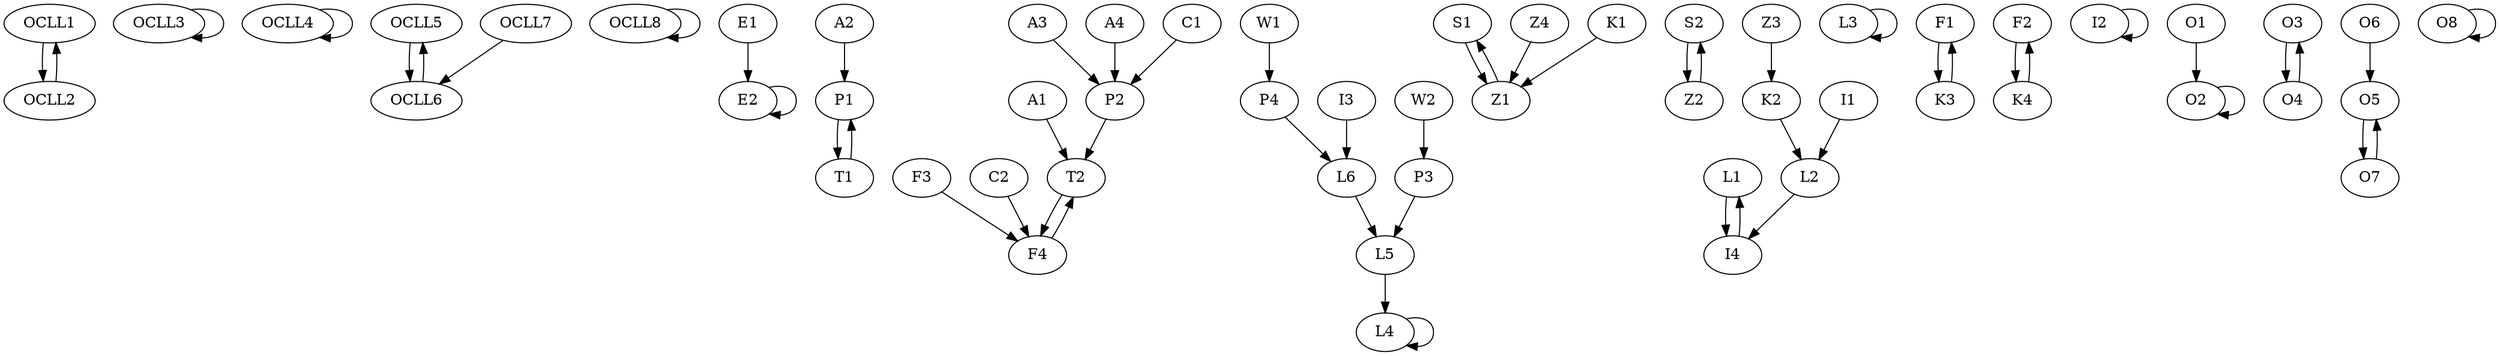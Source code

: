 digraph {

OCLL1	   -> OCLL2;
OCLL2	   -> OCLL1;
OCLL3	   -> OCLL3;
OCLL4	   -> OCLL4;
OCLL5	   -> OCLL6;
OCLL6	   -> OCLL5;
OCLL7	   -> OCLL6;
OCLL8 	   -> OCLL8;

E1	   -> E2;
E2	   -> E2;

P1	   -> T1;
P2	   -> T2;
P3	   -> L5;
P4	   -> L6;

W1	   -> P4;
W2	   -> P3;

S1	   -> Z1;
S2	   -> Z2;

L1	   -> I4;
L2	   -> I4;
L3	   -> L3;
L4	   -> L4;
L5	   -> L4;
L6	   -> L5;

F1	   -> K3;
F2	   -> K4;
F3	   -> F4;
F4	   -> T2;

A1	   -> T2;
A2	   -> P1;
A3	   -> P2;
A4	   -> P2;

Z1	   -> S1;
Z2	   -> S2;
Z3	   -> K2;
Z4	   -> Z1;

T1	   -> P1;
T2	   -> F4;

C1	   -> P2;
C2	   -> F4;

I1	   -> L2;
I2	   -> I2;
I3	   -> L6;
I4	   -> L1;

K1	   -> Z1;
K2	   -> L2;
K3	   -> F1;
K4	   -> F2;

O1	   -> O2;
O2	   -> O2;
O3	   -> O4;
O4	   -> O3;
O5	   -> O7;
O6	   -> O5;
O7	   -> O5;
O8	   -> O8;

}
